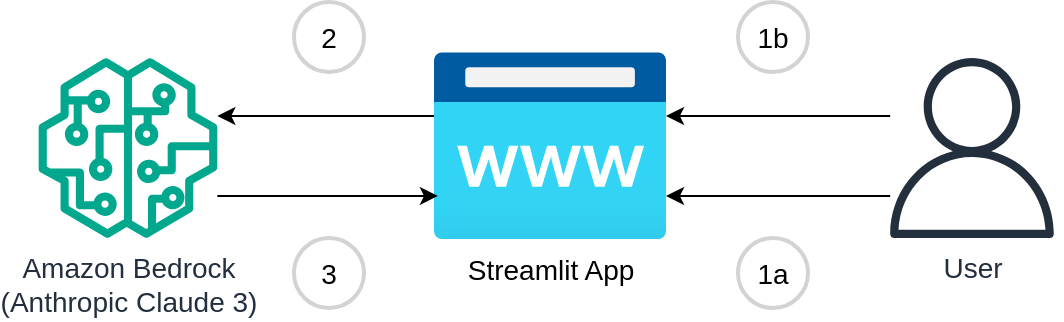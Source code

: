 <mxfile version="24.7.7">
  <diagram id="Ht1M8jgEwFfnCIfOTk4-" name="Page-1">
    <mxGraphModel grid="1" page="1" gridSize="10" guides="1" tooltips="1" connect="1" arrows="1" fold="1" pageScale="1" pageWidth="1169" pageHeight="827" math="0" shadow="0">
      <root>
        <mxCell id="0" />
        <mxCell id="1" parent="0" />
        <mxCell id="5X-6L2BU3lYFhkxXd0e4-5" value="Amazon Bedrock&lt;div style=&quot;font-size: 14px;&quot;&gt;(Anthropic Claude 3)&lt;/div&gt;" style="sketch=0;outlineConnect=0;fontColor=#232F3E;gradientColor=none;fillColor=#01A88D;strokeColor=none;dashed=0;verticalLabelPosition=bottom;verticalAlign=top;align=center;html=1;fontSize=14;fontStyle=0;aspect=fixed;pointerEvents=1;shape=mxgraph.aws4.sagemaker_model;allowArrows=1;snapToPoint=1;" vertex="1" parent="1">
          <mxGeometry x="329" y="365" width="90" height="90" as="geometry" />
        </mxCell>
        <mxCell id="5X-6L2BU3lYFhkxXd0e4-12" style="edgeStyle=orthogonalEdgeStyle;rounded=0;orthogonalLoop=1;jettySize=auto;html=1;startArrow=classic;startFill=1;endArrow=none;endFill=0;" edge="1" parent="1" source="5X-6L2BU3lYFhkxXd0e4-6" target="5X-6L2BU3lYFhkxXd0e4-8">
          <mxGeometry relative="1" as="geometry">
            <Array as="points">
              <mxPoint x="669" y="434" />
              <mxPoint x="669" y="434" />
            </Array>
          </mxGeometry>
        </mxCell>
        <mxCell id="5X-6L2BU3lYFhkxXd0e4-14" style="edgeStyle=orthogonalEdgeStyle;rounded=0;orthogonalLoop=1;jettySize=auto;html=1;" edge="1" parent="1" source="5X-6L2BU3lYFhkxXd0e4-6" target="5X-6L2BU3lYFhkxXd0e4-5">
          <mxGeometry relative="1" as="geometry">
            <Array as="points">
              <mxPoint x="499" y="394" />
              <mxPoint x="499" y="394" />
            </Array>
          </mxGeometry>
        </mxCell>
        <mxCell id="5X-6L2BU3lYFhkxXd0e4-6" value="Streamlit App" style="image;aspect=fixed;html=1;points=[];align=center;fontSize=14;image=img/lib/azure2/app_services/App_Service_Domains.svg;allowArrows=1;snapToPoint=1;" vertex="1" parent="1">
          <mxGeometry x="527" y="362" width="116" height="93.82" as="geometry" />
        </mxCell>
        <mxCell id="5X-6L2BU3lYFhkxXd0e4-13" style="edgeStyle=orthogonalEdgeStyle;rounded=0;orthogonalLoop=1;jettySize=auto;html=1;" edge="1" parent="1" source="5X-6L2BU3lYFhkxXd0e4-8" target="5X-6L2BU3lYFhkxXd0e4-6">
          <mxGeometry relative="1" as="geometry">
            <Array as="points">
              <mxPoint x="729" y="394" />
              <mxPoint x="729" y="394" />
            </Array>
          </mxGeometry>
        </mxCell>
        <mxCell id="5X-6L2BU3lYFhkxXd0e4-8" value="User" style="sketch=0;outlineConnect=0;fontColor=#232F3E;gradientColor=none;fillColor=#232F3D;strokeColor=none;dashed=0;verticalLabelPosition=bottom;verticalAlign=top;align=center;html=1;fontSize=14;fontStyle=0;aspect=fixed;pointerEvents=1;shape=mxgraph.aws4.user;" vertex="1" parent="1">
          <mxGeometry x="751" y="365" width="90" height="90" as="geometry" />
        </mxCell>
        <mxCell id="5X-6L2BU3lYFhkxXd0e4-11" style="edgeStyle=orthogonalEdgeStyle;rounded=0;orthogonalLoop=1;jettySize=auto;html=1;entryX=0.017;entryY=0.767;entryDx=0;entryDy=0;entryPerimeter=0;" edge="1" parent="1" source="5X-6L2BU3lYFhkxXd0e4-5" target="5X-6L2BU3lYFhkxXd0e4-6">
          <mxGeometry relative="1" as="geometry">
            <Array as="points">
              <mxPoint x="449" y="434" />
              <mxPoint x="449" y="434" />
            </Array>
          </mxGeometry>
        </mxCell>
        <mxCell id="5X-6L2BU3lYFhkxXd0e4-15" value="2" style="ellipse;whiteSpace=wrap;html=1;aspect=fixed;fillColor=none;strokeColor=#d3d3d3;strokeWidth=2;fontSize=14;" vertex="1" parent="1">
          <mxGeometry x="457" y="337" width="35" height="35" as="geometry" />
        </mxCell>
        <mxCell id="5X-6L2BU3lYFhkxXd0e4-16" value="3" style="ellipse;whiteSpace=wrap;html=1;aspect=fixed;fillColor=none;strokeColor=#d3d3d3;strokeWidth=2;fontSize=14;" vertex="1" parent="1">
          <mxGeometry x="457" y="455" width="35" height="35" as="geometry" />
        </mxCell>
        <mxCell id="5X-6L2BU3lYFhkxXd0e4-17" value="1b" style="ellipse;whiteSpace=wrap;html=1;aspect=fixed;fillColor=none;strokeColor=#d3d3d3;strokeWidth=2;fontSize=14;" vertex="1" parent="1">
          <mxGeometry x="679" y="337" width="35" height="35" as="geometry" />
        </mxCell>
        <mxCell id="5X-6L2BU3lYFhkxXd0e4-18" value="1a" style="ellipse;whiteSpace=wrap;html=1;aspect=fixed;fillColor=none;strokeColor=#d3d3d3;strokeWidth=2;fontSize=14;" vertex="1" parent="1">
          <mxGeometry x="679" y="455" width="35" height="35" as="geometry" />
        </mxCell>
      </root>
    </mxGraphModel>
  </diagram>
</mxfile>
